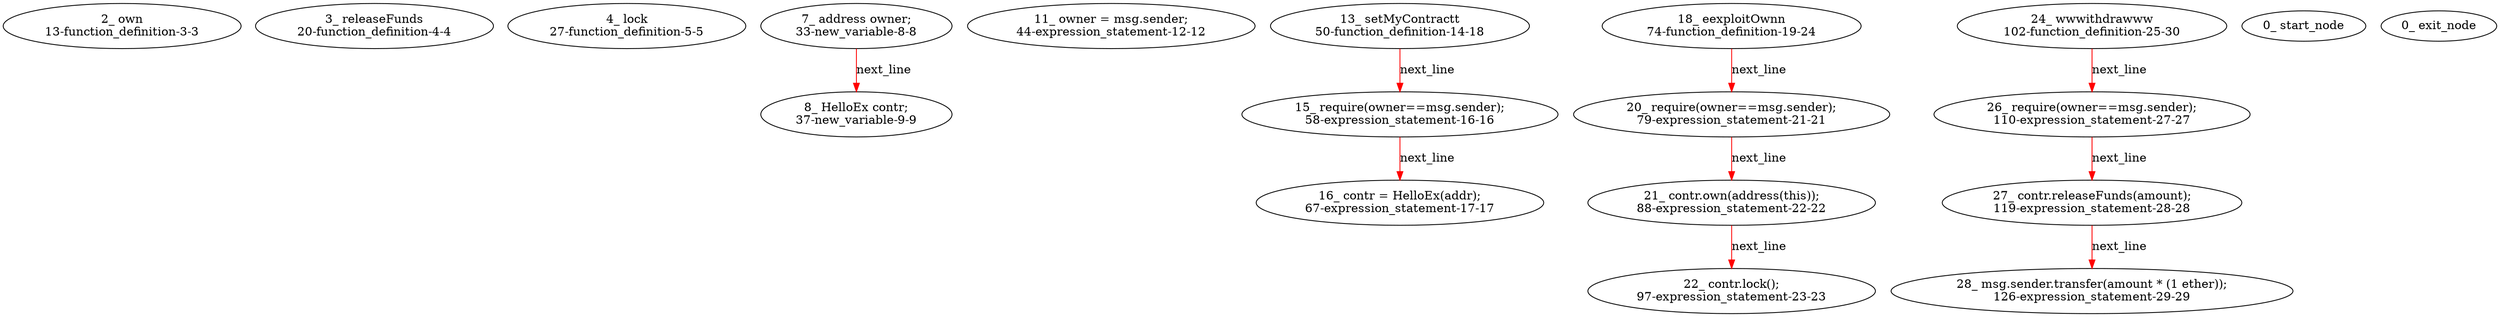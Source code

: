 digraph  {
13 [label="2_ own\n13-function_definition-3-3", type_label=function_definition];
20 [label="3_ releaseFunds\n20-function_definition-4-4", type_label=function_definition];
27 [label="4_ lock\n27-function_definition-5-5", type_label=function_definition];
33 [label="7_ address owner;\n33-new_variable-8-8", type_label=new_variable];
37 [label="8_ HelloEx contr;\n37-new_variable-9-9", type_label=new_variable];
44 [label="11_ owner = msg.sender;\n44-expression_statement-12-12", type_label=expression_statement];
50 [label="13_ setMyContractt\n50-function_definition-14-18", type_label=function_definition];
58 [label="15_ require(owner==msg.sender);\n58-expression_statement-16-16", type_label=expression_statement];
67 [label="16_ contr = HelloEx(addr);\n67-expression_statement-17-17", type_label=expression_statement];
74 [label="18_ eexploitOwnn\n74-function_definition-19-24", type_label=function_definition];
79 [label="20_ require(owner==msg.sender);\n79-expression_statement-21-21", type_label=expression_statement];
88 [label="21_ contr.own(address(this));\n88-expression_statement-22-22", type_label=expression_statement];
97 [label="22_ contr.lock();\n97-expression_statement-23-23", type_label=expression_statement];
102 [label="24_ wwwithdrawww\n102-function_definition-25-30", type_label=function_definition];
110 [label="26_ require(owner==msg.sender);\n110-expression_statement-27-27", type_label=expression_statement];
119 [label="27_ contr.releaseFunds(amount);\n119-expression_statement-28-28", type_label=expression_statement];
126 [label="28_ msg.sender.transfer(amount * (1 ether));\n126-expression_statement-29-29", type_label=expression_statement];
1 [label="0_ start_node", type_label=start];
2 [label="0_ exit_node", type_label=exit];
33 -> 37  [color=red, controlflow_type=next_line, edge_type=CFG_edge, key=0, label=next_line];
50 -> 58  [color=red, controlflow_type=next_line, edge_type=CFG_edge, key=0, label=next_line];
58 -> 67  [color=red, controlflow_type=next_line, edge_type=CFG_edge, key=0, label=next_line];
74 -> 79  [color=red, controlflow_type=next_line, edge_type=CFG_edge, key=0, label=next_line];
79 -> 88  [color=red, controlflow_type=next_line, edge_type=CFG_edge, key=0, label=next_line];
88 -> 97  [color=red, controlflow_type=next_line, edge_type=CFG_edge, key=0, label=next_line];
102 -> 110  [color=red, controlflow_type=next_line, edge_type=CFG_edge, key=0, label=next_line];
110 -> 119  [color=red, controlflow_type=next_line, edge_type=CFG_edge, key=0, label=next_line];
119 -> 126  [color=red, controlflow_type=next_line, edge_type=CFG_edge, key=0, label=next_line];
}
